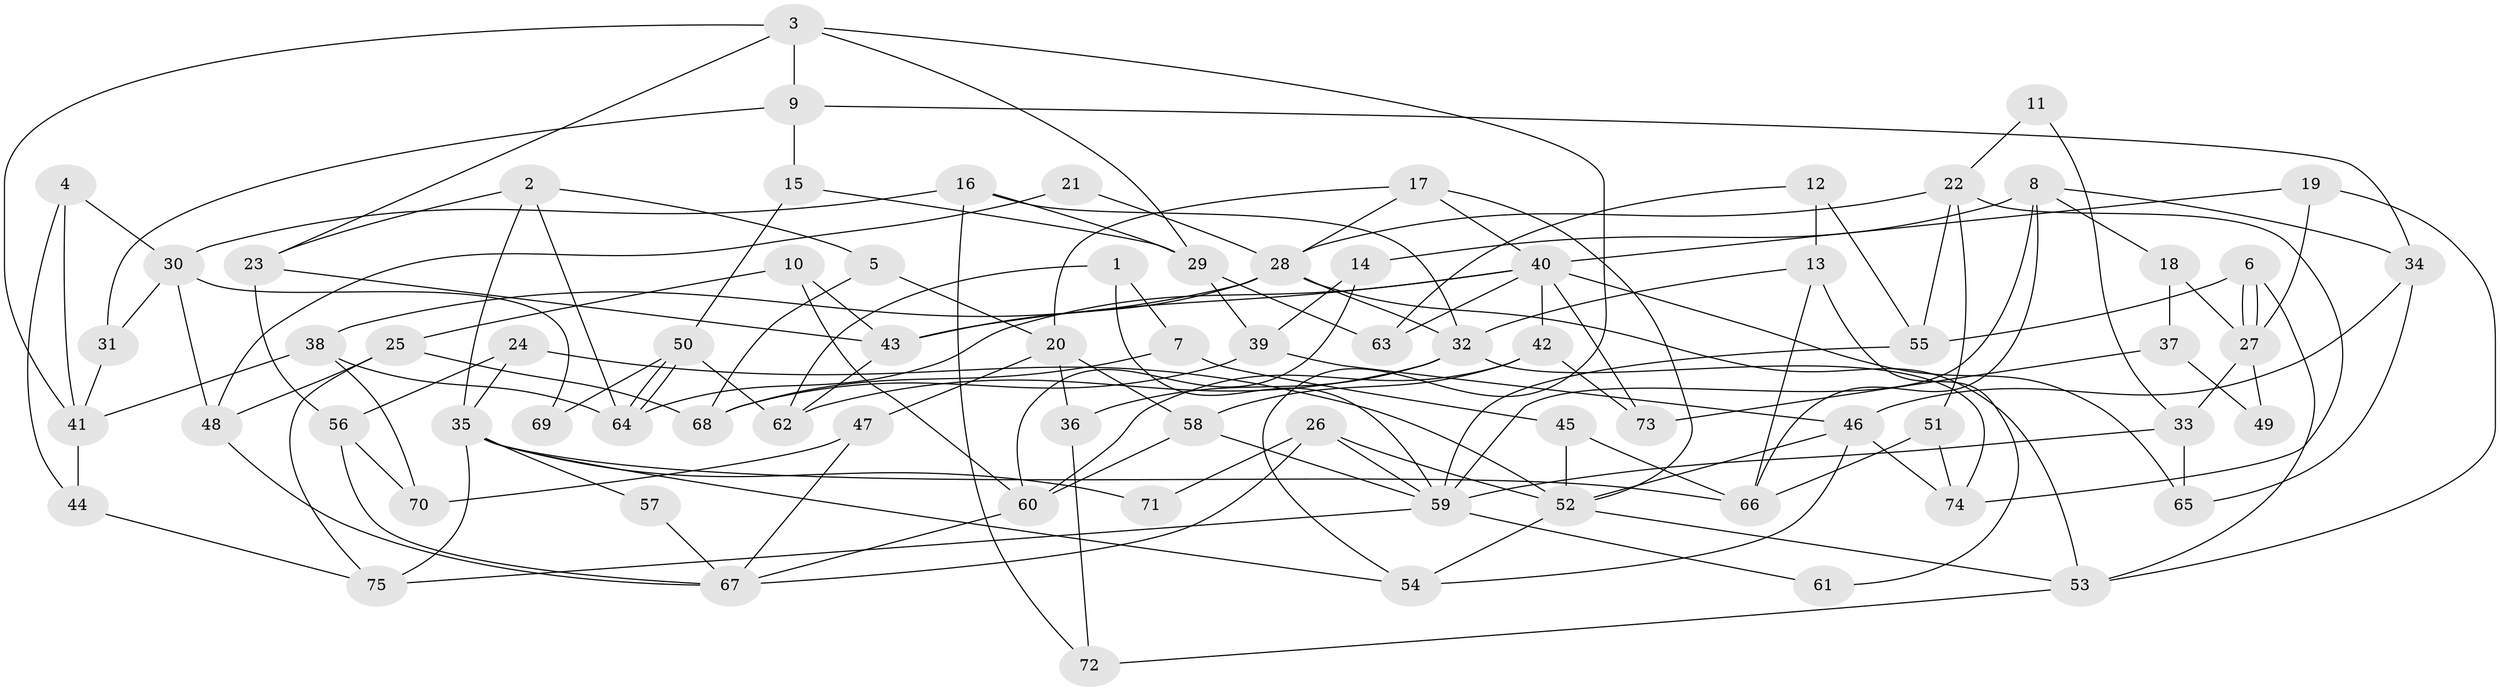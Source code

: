 // Generated by graph-tools (version 1.1) at 2025/36/03/09/25 02:36:11]
// undirected, 75 vertices, 150 edges
graph export_dot {
graph [start="1"]
  node [color=gray90,style=filled];
  1;
  2;
  3;
  4;
  5;
  6;
  7;
  8;
  9;
  10;
  11;
  12;
  13;
  14;
  15;
  16;
  17;
  18;
  19;
  20;
  21;
  22;
  23;
  24;
  25;
  26;
  27;
  28;
  29;
  30;
  31;
  32;
  33;
  34;
  35;
  36;
  37;
  38;
  39;
  40;
  41;
  42;
  43;
  44;
  45;
  46;
  47;
  48;
  49;
  50;
  51;
  52;
  53;
  54;
  55;
  56;
  57;
  58;
  59;
  60;
  61;
  62;
  63;
  64;
  65;
  66;
  67;
  68;
  69;
  70;
  71;
  72;
  73;
  74;
  75;
  1 -- 59;
  1 -- 62;
  1 -- 7;
  2 -- 64;
  2 -- 35;
  2 -- 5;
  2 -- 23;
  3 -- 23;
  3 -- 9;
  3 -- 29;
  3 -- 41;
  3 -- 54;
  4 -- 30;
  4 -- 41;
  4 -- 44;
  5 -- 20;
  5 -- 68;
  6 -- 27;
  6 -- 27;
  6 -- 53;
  6 -- 55;
  7 -- 45;
  7 -- 68;
  8 -- 59;
  8 -- 34;
  8 -- 14;
  8 -- 18;
  8 -- 66;
  9 -- 34;
  9 -- 31;
  9 -- 15;
  10 -- 43;
  10 -- 25;
  10 -- 60;
  11 -- 33;
  11 -- 22;
  12 -- 63;
  12 -- 13;
  12 -- 55;
  13 -- 32;
  13 -- 66;
  13 -- 61;
  14 -- 60;
  14 -- 39;
  15 -- 29;
  15 -- 50;
  16 -- 29;
  16 -- 32;
  16 -- 30;
  16 -- 72;
  17 -- 28;
  17 -- 52;
  17 -- 20;
  17 -- 40;
  18 -- 27;
  18 -- 37;
  19 -- 40;
  19 -- 53;
  19 -- 27;
  20 -- 58;
  20 -- 36;
  20 -- 47;
  21 -- 48;
  21 -- 28;
  22 -- 74;
  22 -- 55;
  22 -- 28;
  22 -- 51;
  23 -- 56;
  23 -- 43;
  24 -- 52;
  24 -- 35;
  24 -- 56;
  25 -- 75;
  25 -- 68;
  25 -- 48;
  26 -- 67;
  26 -- 59;
  26 -- 52;
  26 -- 71;
  27 -- 33;
  27 -- 49;
  28 -- 43;
  28 -- 32;
  28 -- 38;
  28 -- 53;
  29 -- 39;
  29 -- 63;
  30 -- 48;
  30 -- 31;
  30 -- 69;
  31 -- 41;
  32 -- 36;
  32 -- 62;
  32 -- 74;
  33 -- 59;
  33 -- 65;
  34 -- 46;
  34 -- 65;
  35 -- 66;
  35 -- 54;
  35 -- 57;
  35 -- 71;
  35 -- 75;
  36 -- 72;
  37 -- 73;
  37 -- 49;
  38 -- 64;
  38 -- 41;
  38 -- 70;
  39 -- 68;
  39 -- 46;
  40 -- 43;
  40 -- 42;
  40 -- 63;
  40 -- 64;
  40 -- 65;
  40 -- 73;
  41 -- 44;
  42 -- 60;
  42 -- 58;
  42 -- 73;
  43 -- 62;
  44 -- 75;
  45 -- 66;
  45 -- 52;
  46 -- 52;
  46 -- 54;
  46 -- 74;
  47 -- 67;
  47 -- 70;
  48 -- 67;
  50 -- 64;
  50 -- 64;
  50 -- 62;
  50 -- 69;
  51 -- 74;
  51 -- 66;
  52 -- 54;
  52 -- 53;
  53 -- 72;
  55 -- 59;
  56 -- 70;
  56 -- 67;
  57 -- 67;
  58 -- 59;
  58 -- 60;
  59 -- 75;
  59 -- 61;
  60 -- 67;
}
